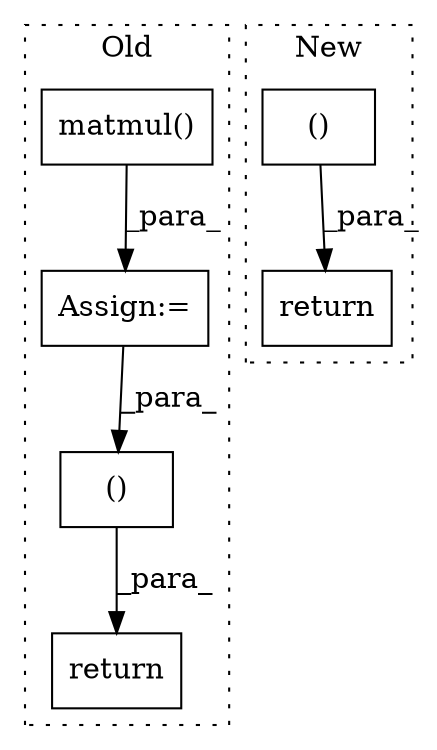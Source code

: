 digraph G {
subgraph cluster0 {
1 [label="matmul()" a="75" s="14407,14455" l="10,1" shape="box"];
3 [label="Assign:=" a="68" s="14511" l="3" shape="box"];
4 [label="return" a="93" s="14545" l="7" shape="box"];
5 [label="()" a="54" s="14558" l="8" shape="box"];
label = "Old";
style="dotted";
}
subgraph cluster1 {
2 [label="()" a="54" s="15202" l="40" shape="box"];
6 [label="return" a="93" s="15157" l="7" shape="box"];
label = "New";
style="dotted";
}
1 -> 3 [label="_para_"];
2 -> 6 [label="_para_"];
3 -> 5 [label="_para_"];
5 -> 4 [label="_para_"];
}